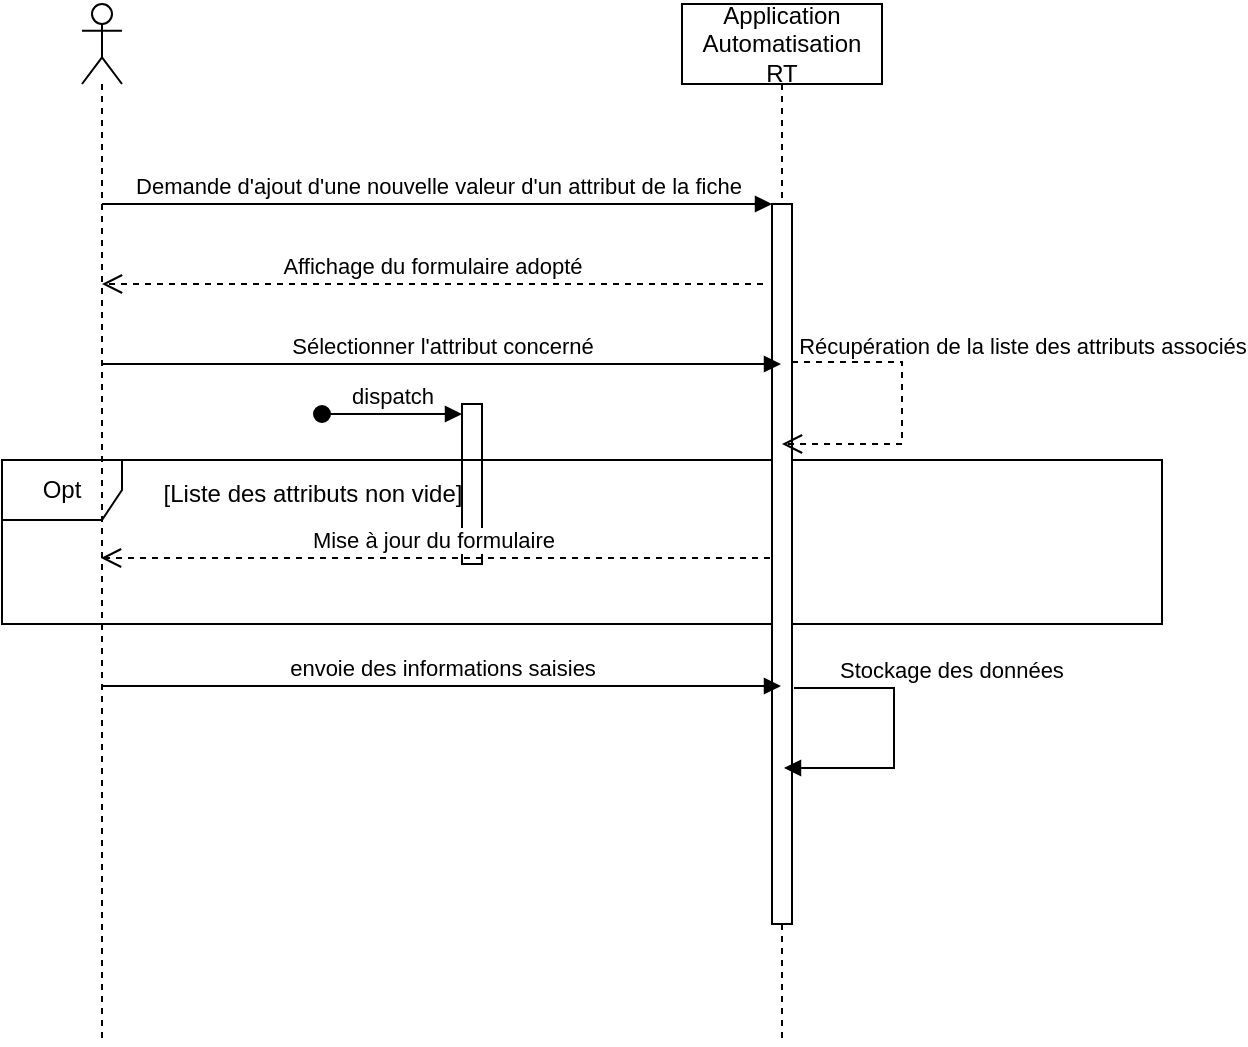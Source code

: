 <mxfile version="24.0.5" type="github">
  <diagram name="Page-1" id="1LuCcKUQfJ27GpsaQAxU">
    <mxGraphModel dx="1090" dy="604" grid="1" gridSize="10" guides="1" tooltips="1" connect="1" arrows="1" fold="1" page="1" pageScale="1" pageWidth="1169" pageHeight="1654" math="0" shadow="0">
      <root>
        <mxCell id="0" />
        <mxCell id="1" parent="0" />
        <mxCell id="z96m8Uc1DGa5XzXXdIDv-1" value="" style="html=1;points=[[0,0,0,0,5],[0,1,0,0,-5],[1,0,0,0,5],[1,1,0,0,-5]];perimeter=orthogonalPerimeter;outlineConnect=0;targetShapes=umlLifeline;portConstraint=eastwest;newEdgeStyle={&quot;curved&quot;:0,&quot;rounded&quot;:0};" vertex="1" parent="1">
          <mxGeometry x="590" y="330" width="10" height="80" as="geometry" />
        </mxCell>
        <mxCell id="z96m8Uc1DGa5XzXXdIDv-2" value="dispatch" style="html=1;verticalAlign=bottom;startArrow=oval;endArrow=block;startSize=8;curved=0;rounded=0;entryX=0;entryY=0;entryDx=0;entryDy=5;" edge="1" target="z96m8Uc1DGa5XzXXdIDv-1" parent="1">
          <mxGeometry relative="1" as="geometry">
            <mxPoint x="520" y="335" as="sourcePoint" />
          </mxGeometry>
        </mxCell>
        <mxCell id="z96m8Uc1DGa5XzXXdIDv-3" value="Opt" style="shape=umlFrame;whiteSpace=wrap;html=1;pointerEvents=0;" vertex="1" parent="1">
          <mxGeometry x="360" y="358" width="580" height="82" as="geometry" />
        </mxCell>
        <mxCell id="z96m8Uc1DGa5XzXXdIDv-4" value="" style="shape=umlLifeline;perimeter=lifelinePerimeter;whiteSpace=wrap;html=1;container=1;dropTarget=0;collapsible=0;recursiveResize=0;outlineConnect=0;portConstraint=eastwest;newEdgeStyle={&quot;curved&quot;:0,&quot;rounded&quot;:0};participant=umlActor;" vertex="1" parent="1">
          <mxGeometry x="400" y="130" width="20" height="520" as="geometry" />
        </mxCell>
        <mxCell id="z96m8Uc1DGa5XzXXdIDv-5" value="Application Automatisation RT" style="shape=umlLifeline;perimeter=lifelinePerimeter;whiteSpace=wrap;html=1;container=1;dropTarget=0;collapsible=0;recursiveResize=0;outlineConnect=0;portConstraint=eastwest;newEdgeStyle={&quot;curved&quot;:0,&quot;rounded&quot;:0};" vertex="1" parent="1">
          <mxGeometry x="700" y="130" width="100" height="520" as="geometry" />
        </mxCell>
        <mxCell id="z96m8Uc1DGa5XzXXdIDv-6" value="" style="html=1;points=[[0,0,0,0,5],[0,1,0,0,-5],[1,0,0,0,5],[1,1,0,0,-5]];perimeter=orthogonalPerimeter;outlineConnect=0;targetShapes=umlLifeline;portConstraint=eastwest;newEdgeStyle={&quot;curved&quot;:0,&quot;rounded&quot;:0};" vertex="1" parent="z96m8Uc1DGa5XzXXdIDv-5">
          <mxGeometry x="45" y="100" width="10" height="360" as="geometry" />
        </mxCell>
        <mxCell id="z96m8Uc1DGa5XzXXdIDv-7" value="Demande d&#39;ajout d&#39;une nouvelle valeur d&#39;un attribut de la fiche" style="html=1;verticalAlign=bottom;endArrow=block;curved=0;rounded=0;" edge="1" parent="1" target="z96m8Uc1DGa5XzXXdIDv-6">
          <mxGeometry width="80" relative="1" as="geometry">
            <mxPoint x="410" y="230" as="sourcePoint" />
            <mxPoint x="650" y="230" as="targetPoint" />
            <Array as="points">
              <mxPoint x="450" y="230" />
            </Array>
          </mxGeometry>
        </mxCell>
        <mxCell id="z96m8Uc1DGa5XzXXdIDv-8" value="Affichage du formulaire adopté" style="html=1;verticalAlign=bottom;endArrow=open;dashed=1;endSize=8;curved=0;rounded=0;" edge="1" parent="1" target="z96m8Uc1DGa5XzXXdIDv-4">
          <mxGeometry relative="1" as="geometry">
            <mxPoint x="740.5" y="270" as="sourcePoint" />
            <mxPoint x="460" y="270" as="targetPoint" />
          </mxGeometry>
        </mxCell>
        <mxCell id="z96m8Uc1DGa5XzXXdIDv-9" value="Sélectionner l&#39;attribut concerné" style="html=1;verticalAlign=bottom;endArrow=block;curved=0;rounded=0;" edge="1" parent="1" target="z96m8Uc1DGa5XzXXdIDv-5">
          <mxGeometry width="80" relative="1" as="geometry">
            <mxPoint x="410" y="310" as="sourcePoint" />
            <mxPoint x="655" y="310" as="targetPoint" />
            <Array as="points">
              <mxPoint x="450" y="310" />
            </Array>
          </mxGeometry>
        </mxCell>
        <mxCell id="z96m8Uc1DGa5XzXXdIDv-10" value="Récupération de la liste des attributs associés" style="html=1;verticalAlign=bottom;endArrow=open;dashed=1;endSize=8;curved=0;rounded=0;" edge="1" parent="1" source="z96m8Uc1DGa5XzXXdIDv-6">
          <mxGeometry x="-0.282" y="60" relative="1" as="geometry">
            <mxPoint x="830" y="350" as="sourcePoint" />
            <mxPoint x="750" y="350" as="targetPoint" />
            <Array as="points">
              <mxPoint x="810" y="309" />
              <mxPoint x="810" y="340" />
              <mxPoint x="810" y="350" />
            </Array>
            <mxPoint as="offset" />
          </mxGeometry>
        </mxCell>
        <mxCell id="z96m8Uc1DGa5XzXXdIDv-11" value="Mise à jour du formulaire&amp;nbsp;" style="html=1;verticalAlign=bottom;endArrow=open;dashed=1;endSize=8;curved=0;rounded=0;" edge="1" parent="1">
          <mxGeometry relative="1" as="geometry">
            <mxPoint x="744" y="407" as="sourcePoint" />
            <mxPoint x="409.5" y="407" as="targetPoint" />
          </mxGeometry>
        </mxCell>
        <mxCell id="z96m8Uc1DGa5XzXXdIDv-12" value="envoie des informations saisies" style="html=1;verticalAlign=bottom;endArrow=block;curved=0;rounded=0;" edge="1" parent="1">
          <mxGeometry width="80" relative="1" as="geometry">
            <mxPoint x="410" y="471" as="sourcePoint" />
            <mxPoint x="749.5" y="471" as="targetPoint" />
          </mxGeometry>
        </mxCell>
        <mxCell id="z96m8Uc1DGa5XzXXdIDv-13" value="Stockage des données&amp;nbsp;" style="html=1;verticalAlign=bottom;endArrow=block;curved=0;rounded=0;" edge="1" parent="1">
          <mxGeometry x="-0.31" y="30" width="80" relative="1" as="geometry">
            <mxPoint x="756" y="472" as="sourcePoint" />
            <mxPoint x="751" y="512" as="targetPoint" />
            <Array as="points">
              <mxPoint x="806" y="472" />
              <mxPoint x="806" y="512" />
            </Array>
            <mxPoint as="offset" />
          </mxGeometry>
        </mxCell>
        <mxCell id="z96m8Uc1DGa5XzXXdIDv-14" value="[Liste des attributs non vide]" style="text;html=1;align=center;verticalAlign=middle;resizable=0;points=[];autosize=1;strokeColor=none;fillColor=none;" vertex="1" parent="1">
          <mxGeometry x="430" y="360" width="170" height="30" as="geometry" />
        </mxCell>
      </root>
    </mxGraphModel>
  </diagram>
</mxfile>
